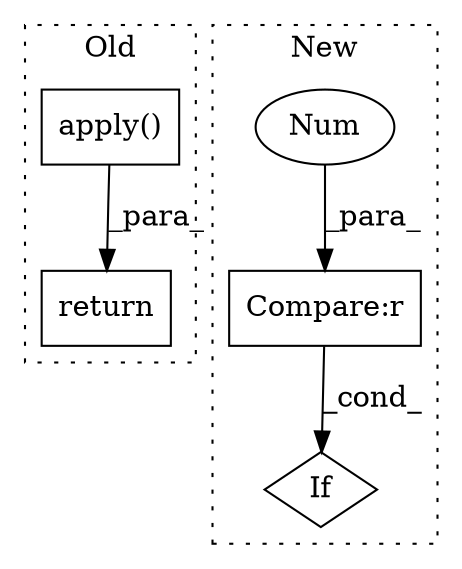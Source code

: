 digraph G {
subgraph cluster0 {
1 [label="apply()" a="75" s="3457,3497" l="26,1" shape="box"];
5 [label="return" a="93" s="3450" l="7" shape="box"];
label = "Old";
style="dotted";
}
subgraph cluster1 {
2 [label="If" a="96" s="3544,3569" l="3,14" shape="diamond"];
3 [label="Compare:r" a="40" s="3547" l="22" shape="box"];
4 [label="Num" a="76" s="3568" l="1" shape="ellipse"];
label = "New";
style="dotted";
}
1 -> 5 [label="_para_"];
3 -> 2 [label="_cond_"];
4 -> 3 [label="_para_"];
}